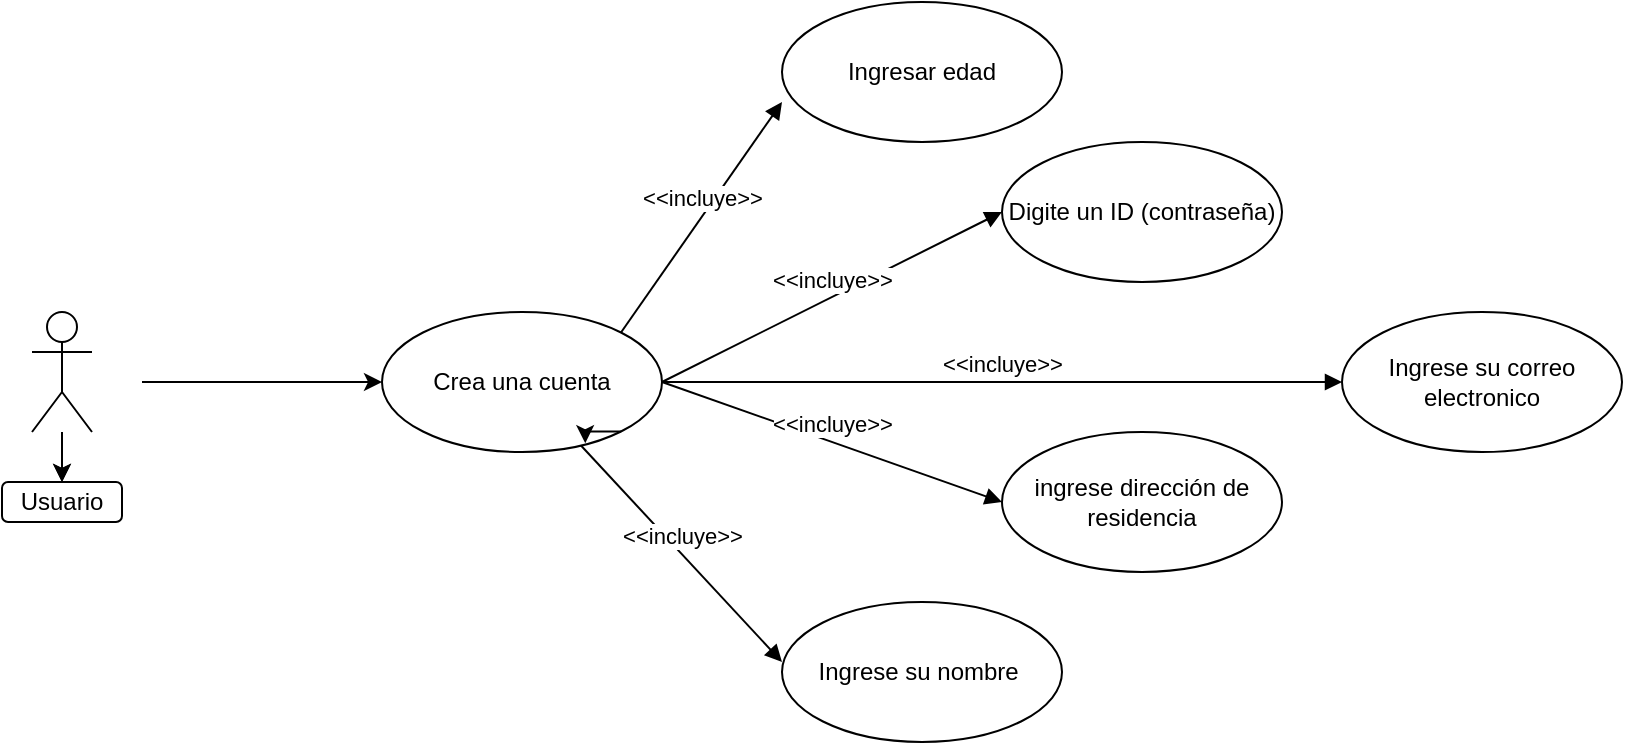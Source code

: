 <mxfile version="25.0.3">
  <diagram name="Página-1" id="H6Ulu4mql1GpVS18PES9">
    <mxGraphModel dx="1195" dy="650" grid="1" gridSize="10" guides="1" tooltips="1" connect="1" arrows="1" fold="1" page="1" pageScale="1" pageWidth="850" pageHeight="1100" math="0" shadow="0">
      <root>
        <mxCell id="0" />
        <mxCell id="1" parent="0" />
        <mxCell id="w06J5Hg8Jt2xnVp7San8-3" value="Usuario" style="rounded=1;whiteSpace=wrap;html=1;" parent="1" vertex="1">
          <mxGeometry x="250" y="710" width="60" height="20" as="geometry" />
        </mxCell>
        <mxCell id="w06J5Hg8Jt2xnVp7San8-12" value="" style="endArrow=classic;html=1;rounded=0;exitX=1;exitY=0.5;exitDx=0;exitDy=0;" parent="1" edge="1">
          <mxGeometry width="50" height="50" relative="1" as="geometry">
            <mxPoint x="320" y="660" as="sourcePoint" />
            <mxPoint x="440" y="660" as="targetPoint" />
          </mxGeometry>
        </mxCell>
        <mxCell id="w06J5Hg8Jt2xnVp7San8-13" value="Crea una cuenta" style="ellipse;whiteSpace=wrap;html=1;" parent="1" vertex="1">
          <mxGeometry x="440" y="625" width="140" height="70" as="geometry" />
        </mxCell>
        <mxCell id="w06J5Hg8Jt2xnVp7San8-14" value="&amp;lt;&amp;lt;incluye&amp;gt;&amp;gt;" style="html=1;verticalAlign=bottom;endArrow=block;curved=0;rounded=0;exitX=1;exitY=0;exitDx=0;exitDy=0;" parent="1" source="w06J5Hg8Jt2xnVp7San8-13" edge="1">
          <mxGeometry width="80" relative="1" as="geometry">
            <mxPoint x="580" y="620" as="sourcePoint" />
            <mxPoint x="640" y="520" as="targetPoint" />
          </mxGeometry>
        </mxCell>
        <mxCell id="w06J5Hg8Jt2xnVp7San8-15" value="Ingresar edad" style="ellipse;whiteSpace=wrap;html=1;" parent="1" vertex="1">
          <mxGeometry x="640" y="470" width="140" height="70" as="geometry" />
        </mxCell>
        <mxCell id="w06J5Hg8Jt2xnVp7San8-17" value="&amp;lt;&amp;lt;incluye&amp;gt;&amp;gt;" style="html=1;verticalAlign=bottom;endArrow=block;curved=0;rounded=0;exitX=1;exitY=0.5;exitDx=0;exitDy=0;entryX=0;entryY=0.5;entryDx=0;entryDy=0;" parent="1" source="w06J5Hg8Jt2xnVp7San8-13" target="w06J5Hg8Jt2xnVp7San8-18" edge="1">
          <mxGeometry width="80" relative="1" as="geometry">
            <mxPoint x="620" y="795" as="sourcePoint" />
            <mxPoint x="740" y="660" as="targetPoint" />
          </mxGeometry>
        </mxCell>
        <mxCell id="w06J5Hg8Jt2xnVp7San8-18" value="Digite un ID (contraseña)" style="ellipse;whiteSpace=wrap;html=1;" parent="1" vertex="1">
          <mxGeometry x="750" y="540" width="140" height="70" as="geometry" />
        </mxCell>
        <mxCell id="w06J5Hg8Jt2xnVp7San8-19" value="Ingrese su nombre&amp;nbsp;" style="ellipse;whiteSpace=wrap;html=1;" parent="1" vertex="1">
          <mxGeometry x="640" y="770" width="140" height="70" as="geometry" />
        </mxCell>
        <mxCell id="w06J5Hg8Jt2xnVp7San8-20" value="&amp;lt;&amp;lt;incluye&amp;gt;&amp;gt;" style="html=1;verticalAlign=bottom;endArrow=block;curved=0;rounded=0;" parent="1" source="w06J5Hg8Jt2xnVp7San8-13" edge="1">
          <mxGeometry width="80" relative="1" as="geometry">
            <mxPoint x="550" y="825" as="sourcePoint" />
            <mxPoint x="640" y="800" as="targetPoint" />
          </mxGeometry>
        </mxCell>
        <mxCell id="w06J5Hg8Jt2xnVp7San8-22" value="&amp;lt;&amp;lt;incluye&amp;gt;&amp;gt;" style="html=1;verticalAlign=bottom;endArrow=block;curved=0;rounded=0;entryX=0;entryY=0.5;entryDx=0;entryDy=0;" parent="1" target="w06J5Hg8Jt2xnVp7San8-23" edge="1">
          <mxGeometry width="80" relative="1" as="geometry">
            <mxPoint x="580" y="660" as="sourcePoint" />
            <mxPoint x="710" y="720" as="targetPoint" />
          </mxGeometry>
        </mxCell>
        <mxCell id="w06J5Hg8Jt2xnVp7San8-23" value="ingrese dirección de residencia" style="ellipse;whiteSpace=wrap;html=1;" parent="1" vertex="1">
          <mxGeometry x="750" y="685" width="140" height="70" as="geometry" />
        </mxCell>
        <mxCell id="w06J5Hg8Jt2xnVp7San8-24" value="&amp;lt;&amp;lt;incluye&amp;gt;&amp;gt;" style="html=1;verticalAlign=bottom;endArrow=block;curved=0;rounded=0;exitX=1;exitY=0.5;exitDx=0;exitDy=0;" parent="1" source="w06J5Hg8Jt2xnVp7San8-13" edge="1">
          <mxGeometry width="80" relative="1" as="geometry">
            <mxPoint x="720" y="620" as="sourcePoint" />
            <mxPoint x="920" y="660" as="targetPoint" />
          </mxGeometry>
        </mxCell>
        <mxCell id="w06J5Hg8Jt2xnVp7San8-26" value="Ingrese su correo electronico" style="ellipse;whiteSpace=wrap;html=1;" parent="1" vertex="1">
          <mxGeometry x="920" y="625" width="140" height="70" as="geometry" />
        </mxCell>
        <mxCell id="dwFJ4bN_8yB-MlP7GtyO-3" value="" style="edgeStyle=orthogonalEdgeStyle;rounded=0;orthogonalLoop=1;jettySize=auto;html=1;" edge="1" parent="1" source="dwFJ4bN_8yB-MlP7GtyO-1" target="w06J5Hg8Jt2xnVp7San8-3">
          <mxGeometry relative="1" as="geometry" />
        </mxCell>
        <mxCell id="dwFJ4bN_8yB-MlP7GtyO-4" value="" style="edgeStyle=orthogonalEdgeStyle;rounded=0;orthogonalLoop=1;jettySize=auto;html=1;" edge="1" parent="1" source="dwFJ4bN_8yB-MlP7GtyO-1" target="w06J5Hg8Jt2xnVp7San8-3">
          <mxGeometry relative="1" as="geometry" />
        </mxCell>
        <mxCell id="dwFJ4bN_8yB-MlP7GtyO-1" value="" style="shape=umlActor;verticalLabelPosition=bottom;verticalAlign=top;html=1;outlineConnect=0;" vertex="1" parent="1">
          <mxGeometry x="265" y="625" width="30" height="60" as="geometry" />
        </mxCell>
        <mxCell id="dwFJ4bN_8yB-MlP7GtyO-2" style="edgeStyle=orthogonalEdgeStyle;rounded=0;orthogonalLoop=1;jettySize=auto;html=1;exitX=1;exitY=1;exitDx=0;exitDy=0;entryX=0.726;entryY=0.937;entryDx=0;entryDy=0;entryPerimeter=0;" edge="1" parent="1" source="w06J5Hg8Jt2xnVp7San8-13" target="w06J5Hg8Jt2xnVp7San8-13">
          <mxGeometry relative="1" as="geometry" />
        </mxCell>
      </root>
    </mxGraphModel>
  </diagram>
</mxfile>
